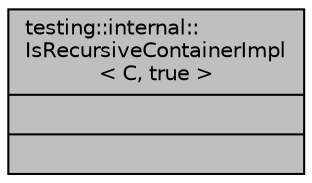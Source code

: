 digraph "testing::internal::IsRecursiveContainerImpl&lt; C, true &gt;"
{
 // INTERACTIVE_SVG=YES
 // LATEX_PDF_SIZE
  edge [fontname="Helvetica",fontsize="10",labelfontname="Helvetica",labelfontsize="10"];
  node [fontname="Helvetica",fontsize="10",shape=record];
  Node1 [label="{testing::internal::\lIsRecursiveContainerImpl\l\< C, true \>\n||}",height=0.2,width=0.4,color="black", fillcolor="grey75", style="filled", fontcolor="black",tooltip=" "];
}
